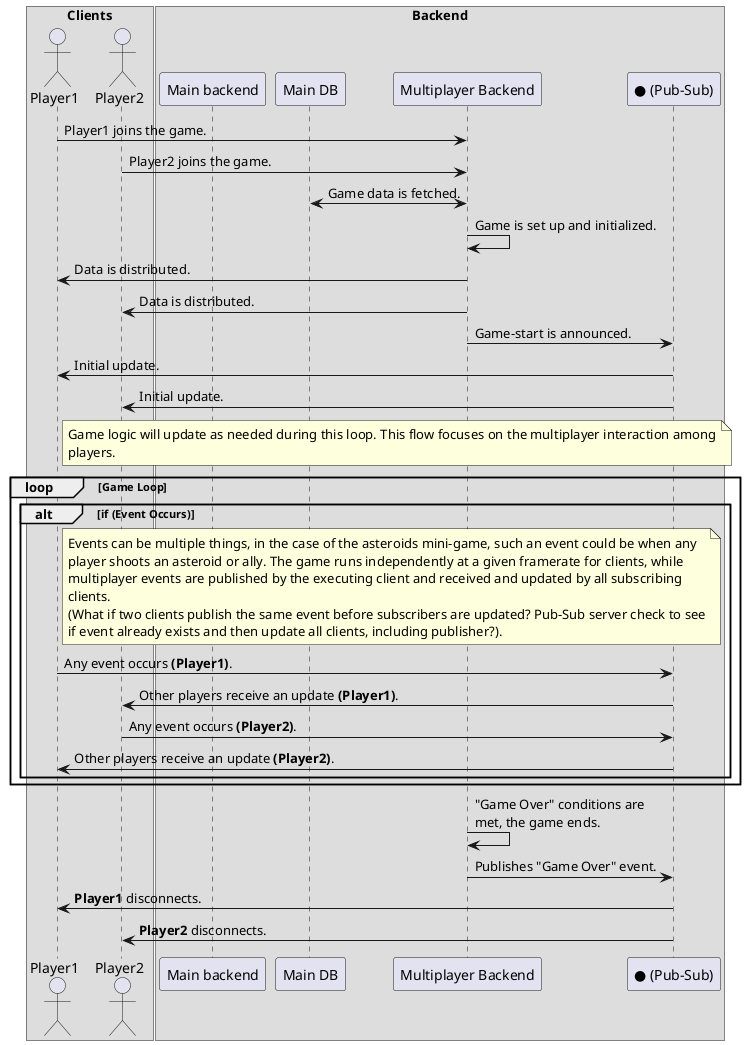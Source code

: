 @startuml
'https://plantuml.com/sequence-diagram


box "Clients"
actor "Player1"
actor "Player2"
box

box "Backend"
participant "Main backend"
participant "Main DB"
participant "Multiplayer Backend"
participant "● (Pub-Sub)" as pubsub
box

'Flow'

'Players Join Gamelobby'
Player1 -> "Multiplayer Backend" : Player1 joins the game.
Player2 -> "Multiplayer Backend" : Player2 joins the game.
"Multiplayer Backend" <-> "Main DB" : Game data is fetched.
"Multiplayer Backend" -> "Multiplayer Backend" : Game is set up and initialized.

"Multiplayer Backend" -> "Player1" : Data is distributed.
"Multiplayer Backend" -> "Player2" : Data is distributed.
"Multiplayer Backend" -> pubsub : Game-start is announced.
pubsub -> "Player1" : Initial update.
pubsub -> "Player2" : Initial update.

'Main Game Flow'
note right of "Player1"
  Game logic will update as needed during this loop. This flow focuses on the multiplayer interaction among
  players.
end note
loop Game Loop
    alt if (Event Occurs)
        note right of "Player1"
          Events can be multiple things, in the case of the asteroids mini-game, such an event could be when any
          player shoots an asteroid or ally. The game runs independently at a given framerate for clients, while
          multiplayer events are published by the executing client and received and updated by all subscribing
          clients.
          (What if two clients publish the same event before subscribers are updated? Pub-Sub server check to see
          if event already exists and then update all clients, including publisher?).
        end note

        "Player1" -> pubsub : Any event occurs **(Player1)**.
        "Player2" <- pubsub : Other players receive an update **(Player1)**.
        "Player2" -> pubsub : Any event occurs **(Player2)**.
        "Player1" <- pubsub : Other players receive an update **(Player2)**.
    end
end

'Game Over'
"Multiplayer Backend" -> "Multiplayer Backend" : "Game Over" conditions are \nmet, the game ends.
"Multiplayer Backend" -> pubsub : Publishes "Game Over" event.
pubsub -> "Player1" : **Player1** disconnects.
pubsub -> "Player2" : **Player2** disconnects.






@enduml